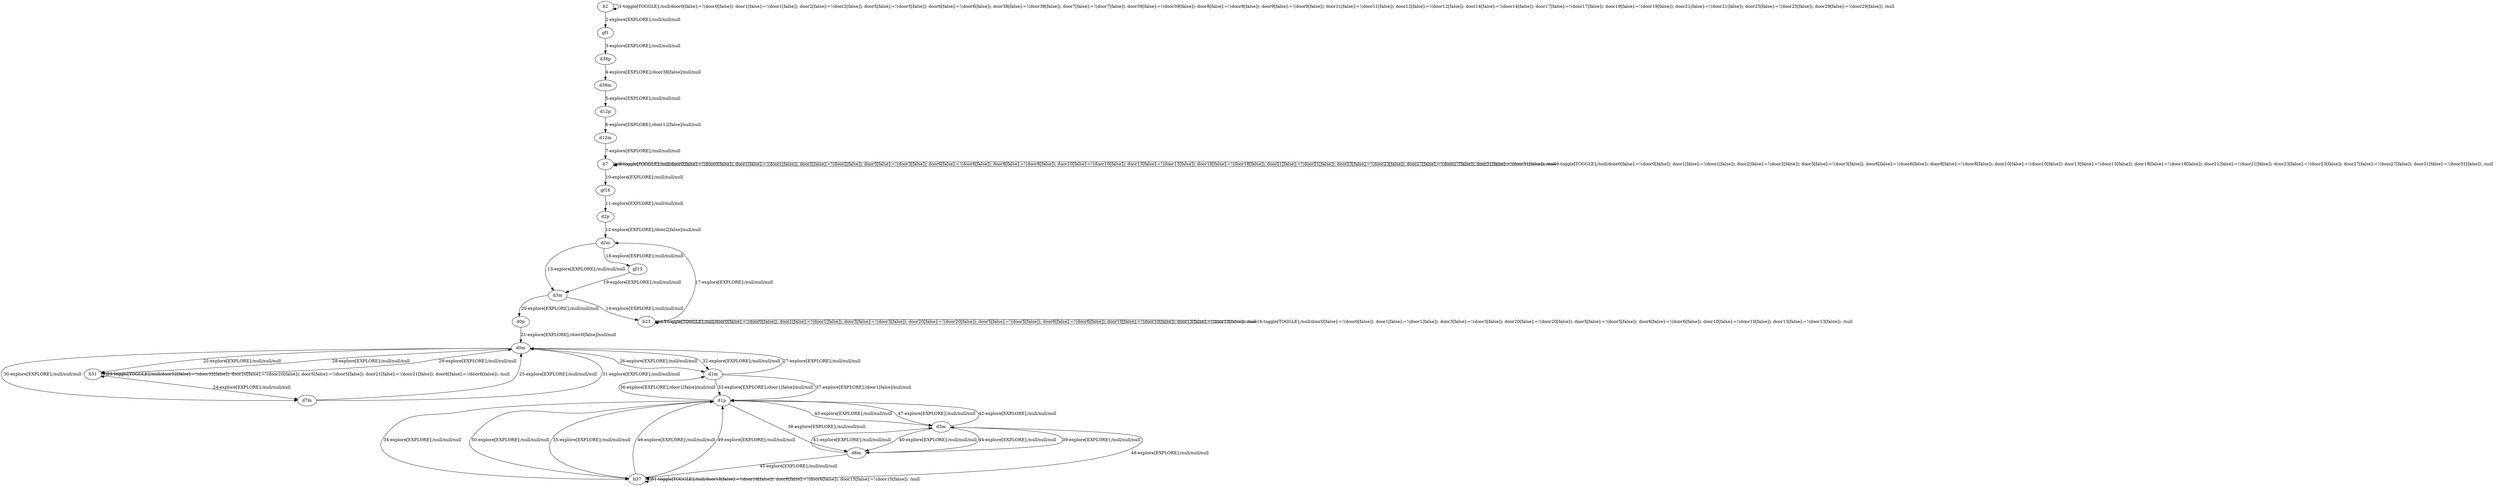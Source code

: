 # Total number of goals covered by this test: 1
# d1p --> d1m

digraph g {
"b2" -> "b2" [label = "1-toggle[TOGGLE];/null/door0[false]:=!(door0[false]); door1[false]:=!(door1[false]); door2[false]:=!(door2[false]); door5[false]:=!(door5[false]); door6[false]:=!(door6[false]); door38[false]:=!(door38[false]); door7[false]:=!(door7[false]); door39[false]:=!(door39[false]); door8[false]:=!(door8[false]); door9[false]:=!(door9[false]); door11[false]:=!(door11[false]); door12[false]:=!(door12[false]); door14[false]:=!(door14[false]); door17[false]:=!(door17[false]); door19[false]:=!(door19[false]); door21[false]:=!(door21[false]); door25[false]:=!(door25[false]); door29[false]:=!(door29[false]); /null"];
"b2" -> "gf1" [label = "2-explore[EXPLORE];/null/null/null"];
"gf1" -> "d38p" [label = "3-explore[EXPLORE];/null/null/null"];
"d38p" -> "d38m" [label = "4-explore[EXPLORE];/door38[false]/null/null"];
"d38m" -> "d12p" [label = "5-explore[EXPLORE];/null/null/null"];
"d12p" -> "d12m" [label = "6-explore[EXPLORE];/door12[false]/null/null"];
"d12m" -> "b7" [label = "7-explore[EXPLORE];/null/null/null"];
"b7" -> "b7" [label = "8-toggle[TOGGLE];/null/door0[false]:=!(door0[false]); door1[false]:=!(door1[false]); door2[false]:=!(door2[false]); door3[false]:=!(door3[false]); door6[false]:=!(door6[false]); door8[false]:=!(door8[false]); door10[false]:=!(door10[false]); door13[false]:=!(door13[false]); door18[false]:=!(door18[false]); door21[false]:=!(door21[false]); door23[false]:=!(door23[false]); door27[false]:=!(door27[false]); door31[false]:=!(door31[false]); /null"];
"b7" -> "b7" [label = "9-toggle[TOGGLE];/null/door0[false]:=!(door0[false]); door1[false]:=!(door1[false]); door2[false]:=!(door2[false]); door3[false]:=!(door3[false]); door6[false]:=!(door6[false]); door8[false]:=!(door8[false]); door10[false]:=!(door10[false]); door13[false]:=!(door13[false]); door18[false]:=!(door18[false]); door21[false]:=!(door21[false]); door23[false]:=!(door23[false]); door27[false]:=!(door27[false]); door31[false]:=!(door31[false]); /null"];
"b7" -> "gf16" [label = "10-explore[EXPLORE];/null/null/null"];
"gf16" -> "d2p" [label = "11-explore[EXPLORE];/null/null/null"];
"d2p" -> "d2m" [label = "12-explore[EXPLORE];/door2[false]/null/null"];
"d2m" -> "d3m" [label = "13-explore[EXPLORE];/null/null/null"];
"d3m" -> "b23" [label = "14-explore[EXPLORE];/null/null/null"];
"b23" -> "b23" [label = "15-toggle[TOGGLE];/null/door0[false]:=!(door0[false]); door1[false]:=!(door1[false]); door3[false]:=!(door3[false]); door20[false]:=!(door20[false]); door5[false]:=!(door5[false]); door6[false]:=!(door6[false]); door10[false]:=!(door10[false]); door13[false]:=!(door13[false]); /null"];
"b23" -> "b23" [label = "16-toggle[TOGGLE];/null/door0[false]:=!(door0[false]); door1[false]:=!(door1[false]); door3[false]:=!(door3[false]); door20[false]:=!(door20[false]); door5[false]:=!(door5[false]); door6[false]:=!(door6[false]); door10[false]:=!(door10[false]); door13[false]:=!(door13[false]); /null"];
"b23" -> "d2m" [label = "17-explore[EXPLORE];/null/null/null"];
"d2m" -> "gf13" [label = "18-explore[EXPLORE];/null/null/null"];
"gf13" -> "d3m" [label = "19-explore[EXPLORE];/null/null/null"];
"d3m" -> "d0p" [label = "20-explore[EXPLORE];/null/null/null"];
"d0p" -> "d0m" [label = "21-explore[EXPLORE];/door0[false]/null/null"];
"d0m" -> "b31" [label = "22-explore[EXPLORE];/null/null/null"];
"b31" -> "b31" [label = "23-toggle[TOGGLE];/null/door32[false]:=!(door32[false]); door20[false]:=!(door20[false]); door5[false]:=!(door5[false]); door21[false]:=!(door21[false]); door6[false]:=!(door6[false]); /null"];
"b31" -> "d7m" [label = "24-explore[EXPLORE];/null/null/null"];
"d7m" -> "d0m" [label = "25-explore[EXPLORE];/null/null/null"];
"d0m" -> "d1m" [label = "26-explore[EXPLORE];/null/null/null"];
"d1m" -> "d0m" [label = "27-explore[EXPLORE];/null/null/null"];
"d0m" -> "b31" [label = "28-explore[EXPLORE];/null/null/null"];
"b31" -> "d0m" [label = "29-explore[EXPLORE];/null/null/null"];
"d0m" -> "d7m" [label = "30-explore[EXPLORE];/null/null/null"];
"d7m" -> "d0m" [label = "31-explore[EXPLORE];/null/null/null"];
"d0m" -> "d1m" [label = "32-explore[EXPLORE];/null/null/null"];
"d1m" -> "d1p" [label = "33-explore[EXPLORE];/door1[false]/null/null"];
"d1p" -> "b37" [label = "34-explore[EXPLORE];/null/null/null"];
"b37" -> "d1p" [label = "35-explore[EXPLORE];/null/null/null"];
"d1p" -> "d1m" [label = "36-explore[EXPLORE];/door1[false]/null/null"];
"d1m" -> "d1p" [label = "37-explore[EXPLORE];/door1[false]/null/null"];
"d1p" -> "d6m" [label = "38-explore[EXPLORE];/null/null/null"];
"d6m" -> "d5m" [label = "39-explore[EXPLORE];/null/null/null"];
"d5m" -> "d6m" [label = "40-explore[EXPLORE];/null/null/null"];
"d6m" -> "d5m" [label = "41-explore[EXPLORE];/null/null/null"];
"d5m" -> "d1p" [label = "42-explore[EXPLORE];/null/null/null"];
"d1p" -> "d5m" [label = "43-explore[EXPLORE];/null/null/null"];
"d5m" -> "d6m" [label = "44-explore[EXPLORE];/null/null/null"];
"d6m" -> "b37" [label = "45-explore[EXPLORE];/null/null/null"];
"b37" -> "d1p" [label = "46-explore[EXPLORE];/null/null/null"];
"d1p" -> "d5m" [label = "47-explore[EXPLORE];/null/null/null"];
"d5m" -> "b37" [label = "48-explore[EXPLORE];/null/null/null"];
"b37" -> "d1p" [label = "49-explore[EXPLORE];/null/null/null"];
"d1p" -> "b37" [label = "50-explore[EXPLORE];/null/null/null"];
"b37" -> "b37" [label = "51-toggle[TOGGLE];/null/door18[false]:=!(door18[false]); door6[false]:=!(door6[false]); door15[false]:=!(door15[false]); /null"];
}